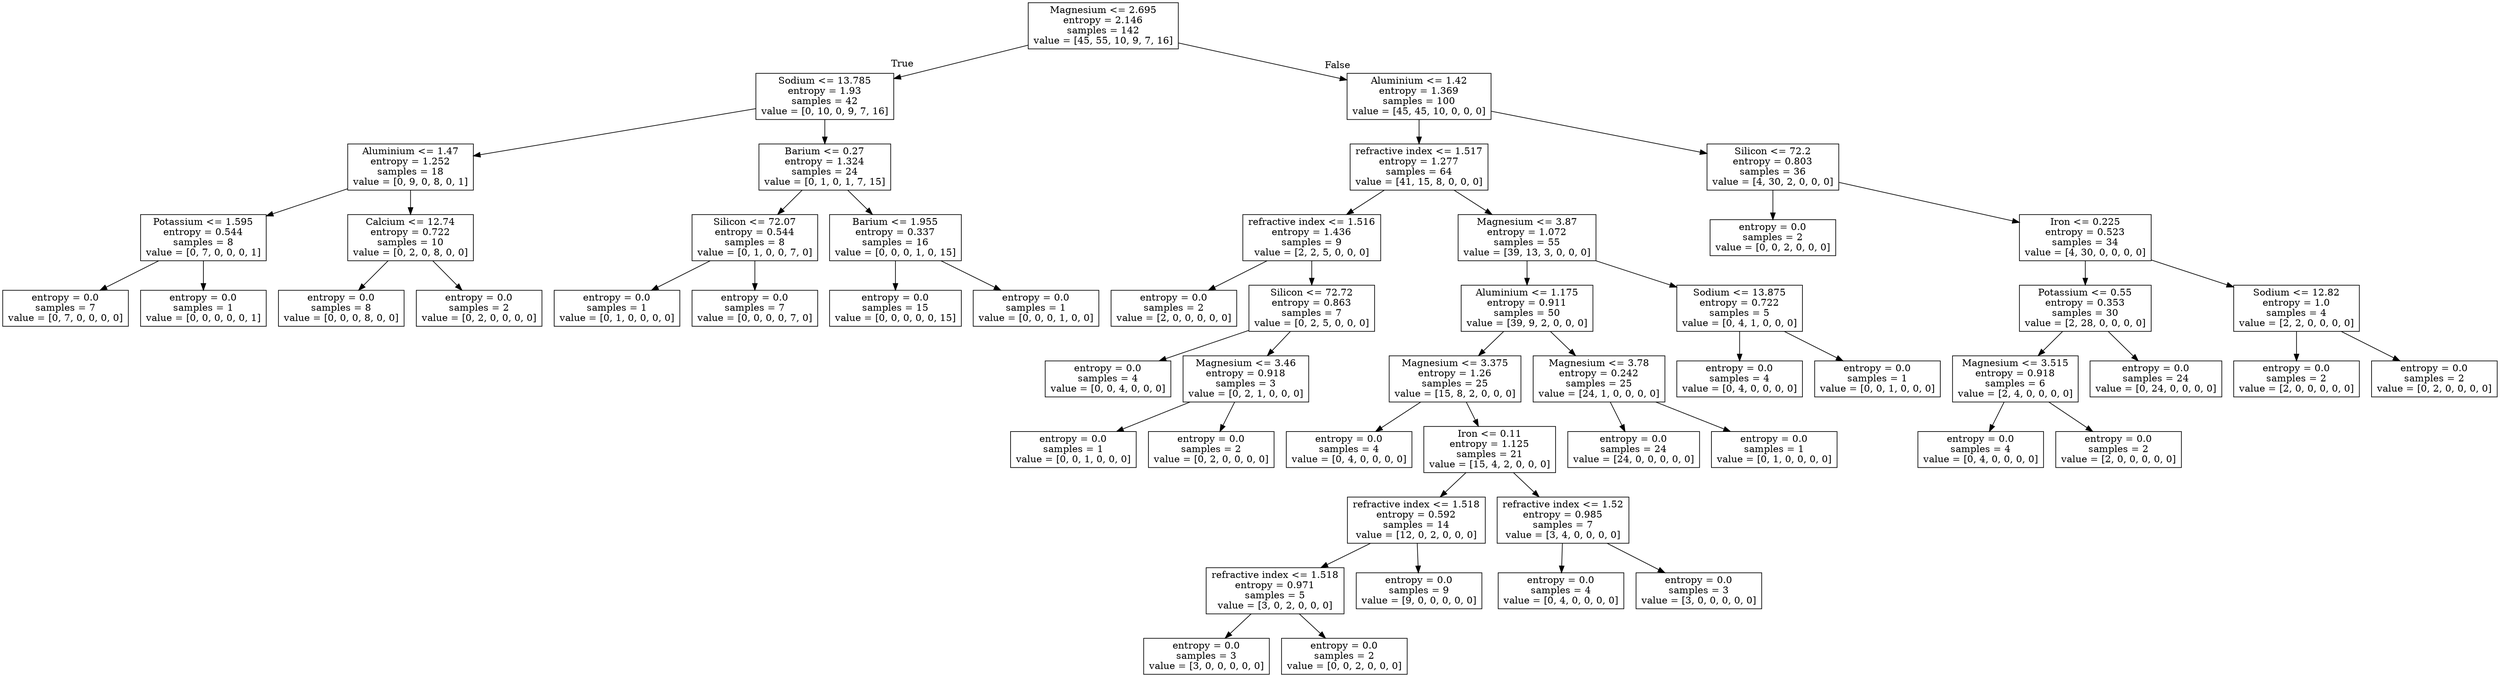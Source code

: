 digraph Tree {
node [shape=box] ;
0 [label="Magnesium <= 2.695\nentropy = 2.146\nsamples = 142\nvalue = [45, 55, 10, 9, 7, 16]"] ;
1 [label="Sodium <= 13.785\nentropy = 1.93\nsamples = 42\nvalue = [0, 10, 0, 9, 7, 16]"] ;
0 -> 1 [labeldistance=2.5, labelangle=45, headlabel="True"] ;
2 [label="Aluminium <= 1.47\nentropy = 1.252\nsamples = 18\nvalue = [0, 9, 0, 8, 0, 1]"] ;
1 -> 2 ;
3 [label="Potassium <= 1.595\nentropy = 0.544\nsamples = 8\nvalue = [0, 7, 0, 0, 0, 1]"] ;
2 -> 3 ;
4 [label="entropy = 0.0\nsamples = 7\nvalue = [0, 7, 0, 0, 0, 0]"] ;
3 -> 4 ;
5 [label="entropy = 0.0\nsamples = 1\nvalue = [0, 0, 0, 0, 0, 1]"] ;
3 -> 5 ;
6 [label="Calcium <= 12.74\nentropy = 0.722\nsamples = 10\nvalue = [0, 2, 0, 8, 0, 0]"] ;
2 -> 6 ;
7 [label="entropy = 0.0\nsamples = 8\nvalue = [0, 0, 0, 8, 0, 0]"] ;
6 -> 7 ;
8 [label="entropy = 0.0\nsamples = 2\nvalue = [0, 2, 0, 0, 0, 0]"] ;
6 -> 8 ;
9 [label="Barium <= 0.27\nentropy = 1.324\nsamples = 24\nvalue = [0, 1, 0, 1, 7, 15]"] ;
1 -> 9 ;
10 [label="Silicon <= 72.07\nentropy = 0.544\nsamples = 8\nvalue = [0, 1, 0, 0, 7, 0]"] ;
9 -> 10 ;
11 [label="entropy = 0.0\nsamples = 1\nvalue = [0, 1, 0, 0, 0, 0]"] ;
10 -> 11 ;
12 [label="entropy = 0.0\nsamples = 7\nvalue = [0, 0, 0, 0, 7, 0]"] ;
10 -> 12 ;
13 [label="Barium <= 1.955\nentropy = 0.337\nsamples = 16\nvalue = [0, 0, 0, 1, 0, 15]"] ;
9 -> 13 ;
14 [label="entropy = 0.0\nsamples = 15\nvalue = [0, 0, 0, 0, 0, 15]"] ;
13 -> 14 ;
15 [label="entropy = 0.0\nsamples = 1\nvalue = [0, 0, 0, 1, 0, 0]"] ;
13 -> 15 ;
16 [label="Aluminium <= 1.42\nentropy = 1.369\nsamples = 100\nvalue = [45, 45, 10, 0, 0, 0]"] ;
0 -> 16 [labeldistance=2.5, labelangle=-45, headlabel="False"] ;
17 [label="refractive index <= 1.517\nentropy = 1.277\nsamples = 64\nvalue = [41, 15, 8, 0, 0, 0]"] ;
16 -> 17 ;
18 [label="refractive index <= 1.516\nentropy = 1.436\nsamples = 9\nvalue = [2, 2, 5, 0, 0, 0]"] ;
17 -> 18 ;
19 [label="entropy = 0.0\nsamples = 2\nvalue = [2, 0, 0, 0, 0, 0]"] ;
18 -> 19 ;
20 [label="Silicon <= 72.72\nentropy = 0.863\nsamples = 7\nvalue = [0, 2, 5, 0, 0, 0]"] ;
18 -> 20 ;
21 [label="entropy = 0.0\nsamples = 4\nvalue = [0, 0, 4, 0, 0, 0]"] ;
20 -> 21 ;
22 [label="Magnesium <= 3.46\nentropy = 0.918\nsamples = 3\nvalue = [0, 2, 1, 0, 0, 0]"] ;
20 -> 22 ;
23 [label="entropy = 0.0\nsamples = 1\nvalue = [0, 0, 1, 0, 0, 0]"] ;
22 -> 23 ;
24 [label="entropy = 0.0\nsamples = 2\nvalue = [0, 2, 0, 0, 0, 0]"] ;
22 -> 24 ;
25 [label="Magnesium <= 3.87\nentropy = 1.072\nsamples = 55\nvalue = [39, 13, 3, 0, 0, 0]"] ;
17 -> 25 ;
26 [label="Aluminium <= 1.175\nentropy = 0.911\nsamples = 50\nvalue = [39, 9, 2, 0, 0, 0]"] ;
25 -> 26 ;
27 [label="Magnesium <= 3.375\nentropy = 1.26\nsamples = 25\nvalue = [15, 8, 2, 0, 0, 0]"] ;
26 -> 27 ;
28 [label="entropy = 0.0\nsamples = 4\nvalue = [0, 4, 0, 0, 0, 0]"] ;
27 -> 28 ;
29 [label="Iron <= 0.11\nentropy = 1.125\nsamples = 21\nvalue = [15, 4, 2, 0, 0, 0]"] ;
27 -> 29 ;
30 [label="refractive index <= 1.518\nentropy = 0.592\nsamples = 14\nvalue = [12, 0, 2, 0, 0, 0]"] ;
29 -> 30 ;
31 [label="refractive index <= 1.518\nentropy = 0.971\nsamples = 5\nvalue = [3, 0, 2, 0, 0, 0]"] ;
30 -> 31 ;
32 [label="entropy = 0.0\nsamples = 3\nvalue = [3, 0, 0, 0, 0, 0]"] ;
31 -> 32 ;
33 [label="entropy = 0.0\nsamples = 2\nvalue = [0, 0, 2, 0, 0, 0]"] ;
31 -> 33 ;
34 [label="entropy = 0.0\nsamples = 9\nvalue = [9, 0, 0, 0, 0, 0]"] ;
30 -> 34 ;
35 [label="refractive index <= 1.52\nentropy = 0.985\nsamples = 7\nvalue = [3, 4, 0, 0, 0, 0]"] ;
29 -> 35 ;
36 [label="entropy = 0.0\nsamples = 4\nvalue = [0, 4, 0, 0, 0, 0]"] ;
35 -> 36 ;
37 [label="entropy = 0.0\nsamples = 3\nvalue = [3, 0, 0, 0, 0, 0]"] ;
35 -> 37 ;
38 [label="Magnesium <= 3.78\nentropy = 0.242\nsamples = 25\nvalue = [24, 1, 0, 0, 0, 0]"] ;
26 -> 38 ;
39 [label="entropy = 0.0\nsamples = 24\nvalue = [24, 0, 0, 0, 0, 0]"] ;
38 -> 39 ;
40 [label="entropy = 0.0\nsamples = 1\nvalue = [0, 1, 0, 0, 0, 0]"] ;
38 -> 40 ;
41 [label="Sodium <= 13.875\nentropy = 0.722\nsamples = 5\nvalue = [0, 4, 1, 0, 0, 0]"] ;
25 -> 41 ;
42 [label="entropy = 0.0\nsamples = 4\nvalue = [0, 4, 0, 0, 0, 0]"] ;
41 -> 42 ;
43 [label="entropy = 0.0\nsamples = 1\nvalue = [0, 0, 1, 0, 0, 0]"] ;
41 -> 43 ;
44 [label="Silicon <= 72.2\nentropy = 0.803\nsamples = 36\nvalue = [4, 30, 2, 0, 0, 0]"] ;
16 -> 44 ;
45 [label="entropy = 0.0\nsamples = 2\nvalue = [0, 0, 2, 0, 0, 0]"] ;
44 -> 45 ;
46 [label="Iron <= 0.225\nentropy = 0.523\nsamples = 34\nvalue = [4, 30, 0, 0, 0, 0]"] ;
44 -> 46 ;
47 [label="Potassium <= 0.55\nentropy = 0.353\nsamples = 30\nvalue = [2, 28, 0, 0, 0, 0]"] ;
46 -> 47 ;
48 [label="Magnesium <= 3.515\nentropy = 0.918\nsamples = 6\nvalue = [2, 4, 0, 0, 0, 0]"] ;
47 -> 48 ;
49 [label="entropy = 0.0\nsamples = 4\nvalue = [0, 4, 0, 0, 0, 0]"] ;
48 -> 49 ;
50 [label="entropy = 0.0\nsamples = 2\nvalue = [2, 0, 0, 0, 0, 0]"] ;
48 -> 50 ;
51 [label="entropy = 0.0\nsamples = 24\nvalue = [0, 24, 0, 0, 0, 0]"] ;
47 -> 51 ;
52 [label="Sodium <= 12.82\nentropy = 1.0\nsamples = 4\nvalue = [2, 2, 0, 0, 0, 0]"] ;
46 -> 52 ;
53 [label="entropy = 0.0\nsamples = 2\nvalue = [2, 0, 0, 0, 0, 0]"] ;
52 -> 53 ;
54 [label="entropy = 0.0\nsamples = 2\nvalue = [0, 2, 0, 0, 0, 0]"] ;
52 -> 54 ;
}